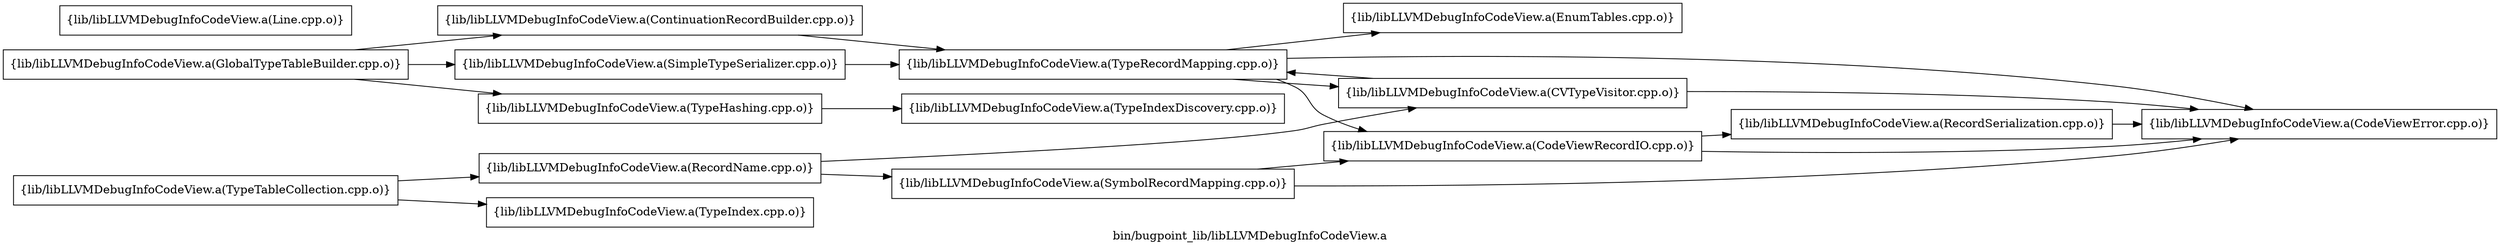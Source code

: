 digraph "bin/bugpoint_lib/libLLVMDebugInfoCodeView.a" {
	label="bin/bugpoint_lib/libLLVMDebugInfoCodeView.a";
	rankdir=LR;
	{ rank=same; Node0x560f26cf3518;  }

	Node0x560f26cf3518 [shape=record,shape=box,group=0,label="{lib/libLLVMDebugInfoCodeView.a(CodeViewRecordIO.cpp.o)}"];
	Node0x560f26cf3518 -> Node0x560f26ce29e8;
	Node0x560f26cf3518 -> Node0x560f26ce5328;
	Node0x560f26ce56e8 [shape=record,shape=box,group=0,label="{lib/libLLVMDebugInfoCodeView.a(ContinuationRecordBuilder.cpp.o)}"];
	Node0x560f26ce56e8 -> Node0x560f26ce0f08;
	Node0x560f26ce6368 [shape=record,shape=box,group=0,label="{lib/libLLVMDebugInfoCodeView.a(CVTypeVisitor.cpp.o)}"];
	Node0x560f26ce6368 -> Node0x560f26ce29e8;
	Node0x560f26ce6368 -> Node0x560f26ce0f08;
	Node0x560f26ce64f8 [shape=record,shape=box,group=0,label="{lib/libLLVMDebugInfoCodeView.a(EnumTables.cpp.o)}"];
	Node0x560f26ce4a18 [shape=record,shape=box,group=0,label="{lib/libLLVMDebugInfoCodeView.a(GlobalTypeTableBuilder.cpp.o)}"];
	Node0x560f26ce4a18 -> Node0x560f26ce56e8;
	Node0x560f26ce4a18 -> Node0x560f26ce85c8;
	Node0x560f26ce4a18 -> Node0x560f26ce6fe8;
	Node0x560f26ce5148 [shape=record,shape=box,group=0,label="{lib/libLLVMDebugInfoCodeView.a(Line.cpp.o)}"];
	Node0x560f26ce8848 [shape=record,shape=box,group=0,label="{lib/libLLVMDebugInfoCodeView.a(SymbolRecordMapping.cpp.o)}"];
	Node0x560f26ce8848 -> Node0x560f26cf3518;
	Node0x560f26ce8848 -> Node0x560f26ce29e8;
	Node0x560f26ce6ea8 [shape=record,shape=box,group=0,label="{lib/libLLVMDebugInfoCodeView.a(TypeIndex.cpp.o)}"];
	Node0x560f26ce1638 [shape=record,shape=box,group=0,label="{lib/libLLVMDebugInfoCodeView.a(TypeTableCollection.cpp.o)}"];
	Node0x560f26ce1638 -> Node0x560f26ce6ea8;
	Node0x560f26ce1638 -> Node0x560f26ce1598;
	Node0x560f26ce29e8 [shape=record,shape=box,group=0,label="{lib/libLLVMDebugInfoCodeView.a(CodeViewError.cpp.o)}"];
	Node0x560f26ce5328 [shape=record,shape=box,group=0,label="{lib/libLLVMDebugInfoCodeView.a(RecordSerialization.cpp.o)}"];
	Node0x560f26ce5328 -> Node0x560f26ce29e8;
	Node0x560f26ce0f08 [shape=record,shape=box,group=0,label="{lib/libLLVMDebugInfoCodeView.a(TypeRecordMapping.cpp.o)}"];
	Node0x560f26ce0f08 -> Node0x560f26cf3518;
	Node0x560f26ce0f08 -> Node0x560f26ce29e8;
	Node0x560f26ce0f08 -> Node0x560f26ce6368;
	Node0x560f26ce0f08 -> Node0x560f26ce64f8;
	Node0x560f26ce85c8 [shape=record,shape=box,group=0,label="{lib/libLLVMDebugInfoCodeView.a(SimpleTypeSerializer.cpp.o)}"];
	Node0x560f26ce85c8 -> Node0x560f26ce0f08;
	Node0x560f26ce6fe8 [shape=record,shape=box,group=0,label="{lib/libLLVMDebugInfoCodeView.a(TypeHashing.cpp.o)}"];
	Node0x560f26ce6fe8 -> Node0x560f26ce23a8;
	Node0x560f26ce23a8 [shape=record,shape=box,group=0,label="{lib/libLLVMDebugInfoCodeView.a(TypeIndexDiscovery.cpp.o)}"];
	Node0x560f26ce1598 [shape=record,shape=box,group=0,label="{lib/libLLVMDebugInfoCodeView.a(RecordName.cpp.o)}"];
	Node0x560f26ce1598 -> Node0x560f26ce6368;
	Node0x560f26ce1598 -> Node0x560f26ce8848;
}
